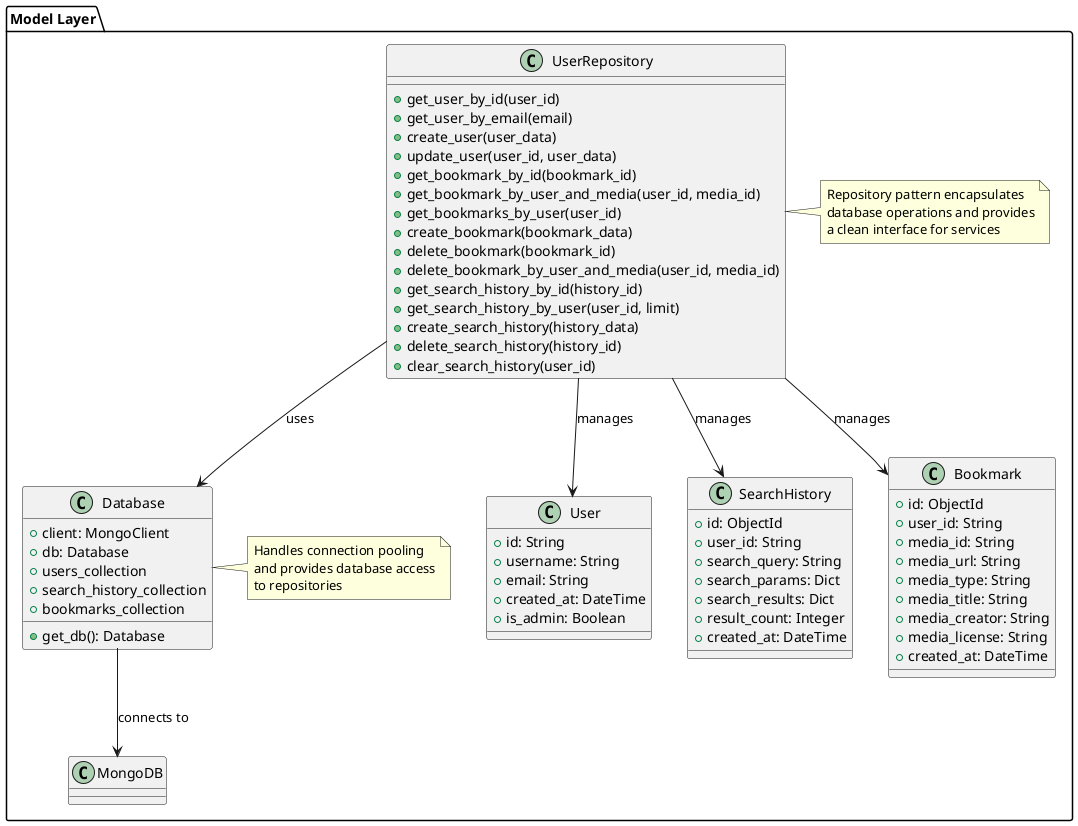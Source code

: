 @startuml Model Layer Flow

package "Model Layer" {
    ' Data models
    class User {
        +id: String
        +username: String
        +email: String
        +created_at: DateTime
        +is_admin: Boolean
    }
    
    class SearchHistory {
        +id: ObjectId
        +user_id: String
        +search_query: String
        +search_params: Dict
        +search_results: Dict
        +result_count: Integer
        +created_at: DateTime
    }
    
    class Bookmark {
        +id: ObjectId
        +user_id: String
        +media_id: String
        +media_url: String
        +media_type: String
        +media_title: String
        +media_creator: String
        +media_license: String
        +created_at: DateTime
    }
    
    ' Repositories
    class UserRepository {
        +get_user_by_id(user_id)
        +get_user_by_email(email)
        +create_user(user_data)
        +update_user(user_id, user_data)
        +get_bookmark_by_id(bookmark_id)
        +get_bookmark_by_user_and_media(user_id, media_id)
        +get_bookmarks_by_user(user_id)
        +create_bookmark(bookmark_data)
        +delete_bookmark(bookmark_id)
        +delete_bookmark_by_user_and_media(user_id, media_id)
        +get_search_history_by_id(history_id)
        +get_search_history_by_user(user_id, limit)
        +create_search_history(history_data)
        +delete_search_history(history_id)
        +clear_search_history(user_id)
    }
    
    ' Database connection
    class Database {
        +client: MongoClient
        +db: Database
        +users_collection
        +search_history_collection
        +bookmarks_collection
        +get_db(): Database
    }
    
    ' Flow of data within the model layer
    UserRepository --> User : "manages"
    UserRepository --> SearchHistory : "manages"
    UserRepository --> Bookmark : "manages"
    UserRepository --> Database : "uses"
    Database --> "MongoDB" : "connects to"
    
    note right of UserRepository
        Repository pattern encapsulates
        database operations and provides
        a clean interface for services
    end note
    
    note right of Database
        Handles connection pooling
        and provides database access
        to repositories
    end note
}

@enduml